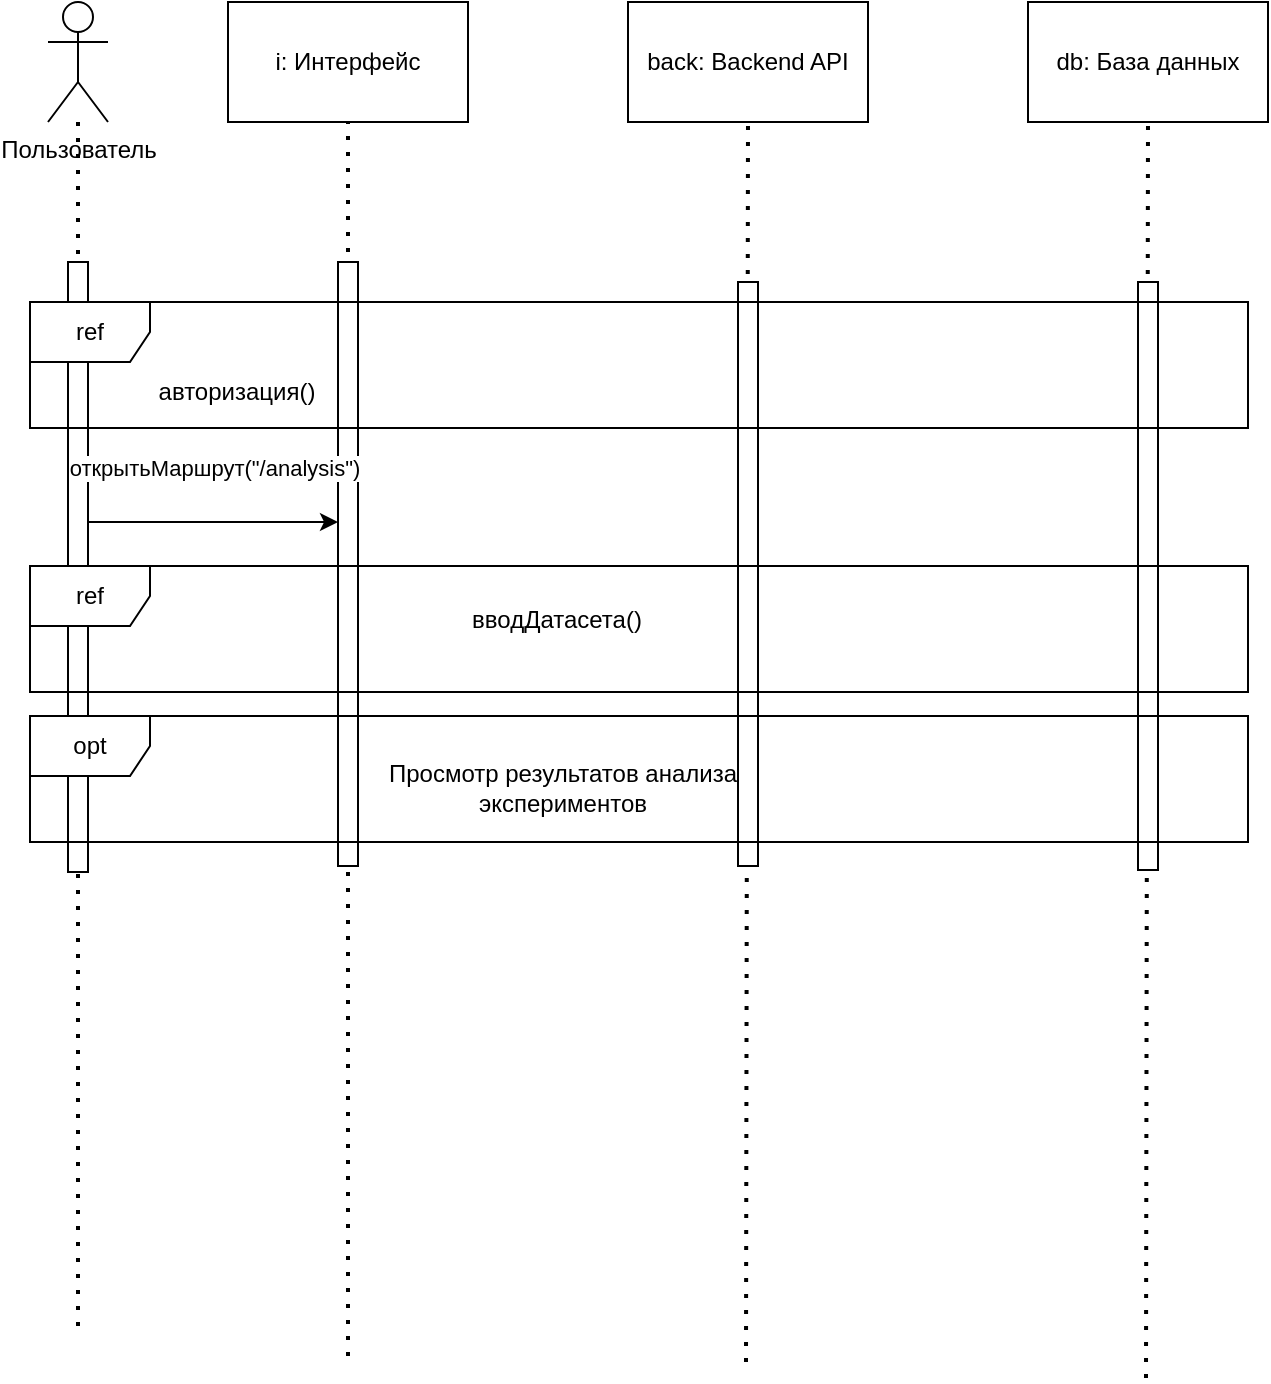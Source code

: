 <mxfile version="24.5.4" type="github">
  <diagram name="Page-1" id="WSRhxzOriqXc3CymPtxh">
    <mxGraphModel dx="1434" dy="781" grid="0" gridSize="10" guides="1" tooltips="1" connect="1" arrows="1" fold="1" page="1" pageScale="1" pageWidth="850" pageHeight="1100" math="0" shadow="0">
      <root>
        <mxCell id="0" />
        <mxCell id="1" parent="0" />
        <mxCell id="Bfcg5SJCPWeMXpy-T0YG-1" value="" style="endArrow=none;dashed=1;html=1;dashPattern=1 3;strokeWidth=2;rounded=0;" parent="1" source="Bfcg5SJCPWeMXpy-T0YG-5" edge="1">
          <mxGeometry width="50" height="50" relative="1" as="geometry">
            <mxPoint x="220" y="300" as="sourcePoint" />
            <mxPoint x="85" y="687" as="targetPoint" />
          </mxGeometry>
        </mxCell>
        <mxCell id="Bfcg5SJCPWeMXpy-T0YG-2" value="" style="endArrow=none;dashed=1;html=1;dashPattern=1 3;strokeWidth=2;rounded=0;entryX=0.5;entryY=1;entryDx=0;entryDy=0;" parent="1" target="Bfcg5SJCPWeMXpy-T0YG-6" edge="1">
          <mxGeometry width="50" height="50" relative="1" as="geometry">
            <mxPoint x="220" y="697" as="sourcePoint" />
            <mxPoint x="270" y="250" as="targetPoint" />
          </mxGeometry>
        </mxCell>
        <mxCell id="Bfcg5SJCPWeMXpy-T0YG-3" value="" style="endArrow=none;dashed=1;html=1;dashPattern=1 3;strokeWidth=2;rounded=0;entryX=0.5;entryY=1;entryDx=0;entryDy=0;" parent="1" target="Bfcg5SJCPWeMXpy-T0YG-9" edge="1">
          <mxGeometry width="50" height="50" relative="1" as="geometry">
            <mxPoint x="419" y="700" as="sourcePoint" />
            <mxPoint x="270" y="250" as="targetPoint" />
          </mxGeometry>
        </mxCell>
        <mxCell id="Bfcg5SJCPWeMXpy-T0YG-4" value="" style="endArrow=none;dashed=1;html=1;dashPattern=1 3;strokeWidth=2;rounded=0;entryX=0.5;entryY=1;entryDx=0;entryDy=0;" parent="1" target="Bfcg5SJCPWeMXpy-T0YG-11" edge="1">
          <mxGeometry width="50" height="50" relative="1" as="geometry">
            <mxPoint x="619" y="708" as="sourcePoint" />
            <mxPoint x="270" y="250" as="targetPoint" />
          </mxGeometry>
        </mxCell>
        <mxCell id="Bfcg5SJCPWeMXpy-T0YG-5" value="Пользователь" style="shape=umlActor;verticalLabelPosition=bottom;verticalAlign=top;html=1;outlineConnect=0;align=center;horizontal=1;labelPosition=center;" parent="1" vertex="1">
          <mxGeometry x="70" y="20" width="30" height="60" as="geometry" />
        </mxCell>
        <mxCell id="Bfcg5SJCPWeMXpy-T0YG-6" value="i: Интерфейс" style="rounded=0;whiteSpace=wrap;html=1;" parent="1" vertex="1">
          <mxGeometry x="160" y="20" width="120" height="60" as="geometry" />
        </mxCell>
        <mxCell id="Bfcg5SJCPWeMXpy-T0YG-7" value="" style="html=1;points=[[0,0,0,0,5],[0,1,0,0,-5],[1,0,0,0,5],[1,1,0,0,-5]];perimeter=orthogonalPerimeter;outlineConnect=0;targetShapes=umlLifeline;portConstraint=eastwest;newEdgeStyle={&quot;curved&quot;:0,&quot;rounded&quot;:0};" parent="1" vertex="1">
          <mxGeometry x="80" y="150" width="10" height="305" as="geometry" />
        </mxCell>
        <mxCell id="Bfcg5SJCPWeMXpy-T0YG-8" value="" style="html=1;points=[[0,0,0,0,5],[0,1,0,0,-5],[1,0,0,0,5],[1,1,0,0,-5]];perimeter=orthogonalPerimeter;outlineConnect=0;targetShapes=umlLifeline;portConstraint=eastwest;newEdgeStyle={&quot;curved&quot;:0,&quot;rounded&quot;:0};" parent="1" vertex="1">
          <mxGeometry x="215" y="150" width="10" height="302" as="geometry" />
        </mxCell>
        <mxCell id="Bfcg5SJCPWeMXpy-T0YG-9" value="back: Backend API" style="rounded=0;whiteSpace=wrap;html=1;" parent="1" vertex="1">
          <mxGeometry x="360" y="20" width="120" height="60" as="geometry" />
        </mxCell>
        <mxCell id="Bfcg5SJCPWeMXpy-T0YG-10" value="" style="html=1;points=[[0,0,0,0,5],[0,1,0,0,-5],[1,0,0,0,5],[1,1,0,0,-5]];perimeter=orthogonalPerimeter;outlineConnect=0;targetShapes=umlLifeline;portConstraint=eastwest;newEdgeStyle={&quot;curved&quot;:0,&quot;rounded&quot;:0};" parent="1" vertex="1">
          <mxGeometry x="415" y="160" width="10" height="292" as="geometry" />
        </mxCell>
        <mxCell id="Bfcg5SJCPWeMXpy-T0YG-11" value="db: База данных" style="rounded=0;whiteSpace=wrap;html=1;" parent="1" vertex="1">
          <mxGeometry x="560" y="20" width="120" height="60" as="geometry" />
        </mxCell>
        <mxCell id="Bfcg5SJCPWeMXpy-T0YG-12" value="" style="html=1;points=[[0,0,0,0,5],[0,1,0,0,-5],[1,0,0,0,5],[1,1,0,0,-5]];perimeter=orthogonalPerimeter;outlineConnect=0;targetShapes=umlLifeline;portConstraint=eastwest;newEdgeStyle={&quot;curved&quot;:0,&quot;rounded&quot;:0};" parent="1" vertex="1">
          <mxGeometry x="615" y="160" width="10" height="294" as="geometry" />
        </mxCell>
        <mxCell id="Bfcg5SJCPWeMXpy-T0YG-13" value="ref" style="shape=umlFrame;whiteSpace=wrap;html=1;pointerEvents=0;labelBackgroundColor=default;" parent="1" vertex="1">
          <mxGeometry x="61" y="170" width="609" height="63" as="geometry" />
        </mxCell>
        <mxCell id="Bfcg5SJCPWeMXpy-T0YG-14" value="авторизация()" style="text;html=1;align=center;verticalAlign=middle;resizable=0;points=[];autosize=1;strokeColor=none;fillColor=none;" parent="1" vertex="1">
          <mxGeometry x="114" y="202" width="99" height="26" as="geometry" />
        </mxCell>
        <mxCell id="Bfcg5SJCPWeMXpy-T0YG-15" value="" style="endArrow=classic;html=1;rounded=0;" parent="1" source="Bfcg5SJCPWeMXpy-T0YG-7" target="Bfcg5SJCPWeMXpy-T0YG-8" edge="1">
          <mxGeometry width="50" height="50" relative="1" as="geometry">
            <mxPoint x="400" y="350" as="sourcePoint" />
            <mxPoint x="210" y="300" as="targetPoint" />
            <Array as="points">
              <mxPoint x="170" y="280" />
            </Array>
          </mxGeometry>
        </mxCell>
        <mxCell id="Bfcg5SJCPWeMXpy-T0YG-16" value="открытьМаршрут(&quot;/analysis&quot;)" style="edgeLabel;html=1;align=center;verticalAlign=middle;resizable=0;points=[];" parent="Bfcg5SJCPWeMXpy-T0YG-15" vertex="1" connectable="0">
          <mxGeometry x="-0.109" relative="1" as="geometry">
            <mxPoint x="7" y="-27" as="offset" />
          </mxGeometry>
        </mxCell>
        <mxCell id="Bfcg5SJCPWeMXpy-T0YG-18" value="ref" style="shape=umlFrame;whiteSpace=wrap;html=1;pointerEvents=0;labelBackgroundColor=default;" parent="1" vertex="1">
          <mxGeometry x="61" y="302" width="609" height="63" as="geometry" />
        </mxCell>
        <mxCell id="Bfcg5SJCPWeMXpy-T0YG-19" value="вводДатасета()" style="text;html=1;align=center;verticalAlign=middle;resizable=0;points=[];autosize=1;strokeColor=none;fillColor=none;" parent="1" vertex="1">
          <mxGeometry x="272" y="316" width="104" height="26" as="geometry" />
        </mxCell>
        <mxCell id="Bfcg5SJCPWeMXpy-T0YG-20" value="opt" style="shape=umlFrame;whiteSpace=wrap;html=1;pointerEvents=0;labelBackgroundColor=default;" parent="1" vertex="1">
          <mxGeometry x="61" y="377" width="609" height="63" as="geometry" />
        </mxCell>
        <mxCell id="Bfcg5SJCPWeMXpy-T0YG-21" value="&lt;div&gt;Просмотр результатов анализа&lt;/div&gt;&lt;div&gt;экспериментов&lt;br&gt;&lt;/div&gt;" style="text;html=1;align=center;verticalAlign=middle;resizable=0;points=[];autosize=1;strokeColor=none;fillColor=none;" parent="1" vertex="1">
          <mxGeometry x="228" y="392.5" width="197" height="41" as="geometry" />
        </mxCell>
      </root>
    </mxGraphModel>
  </diagram>
</mxfile>
